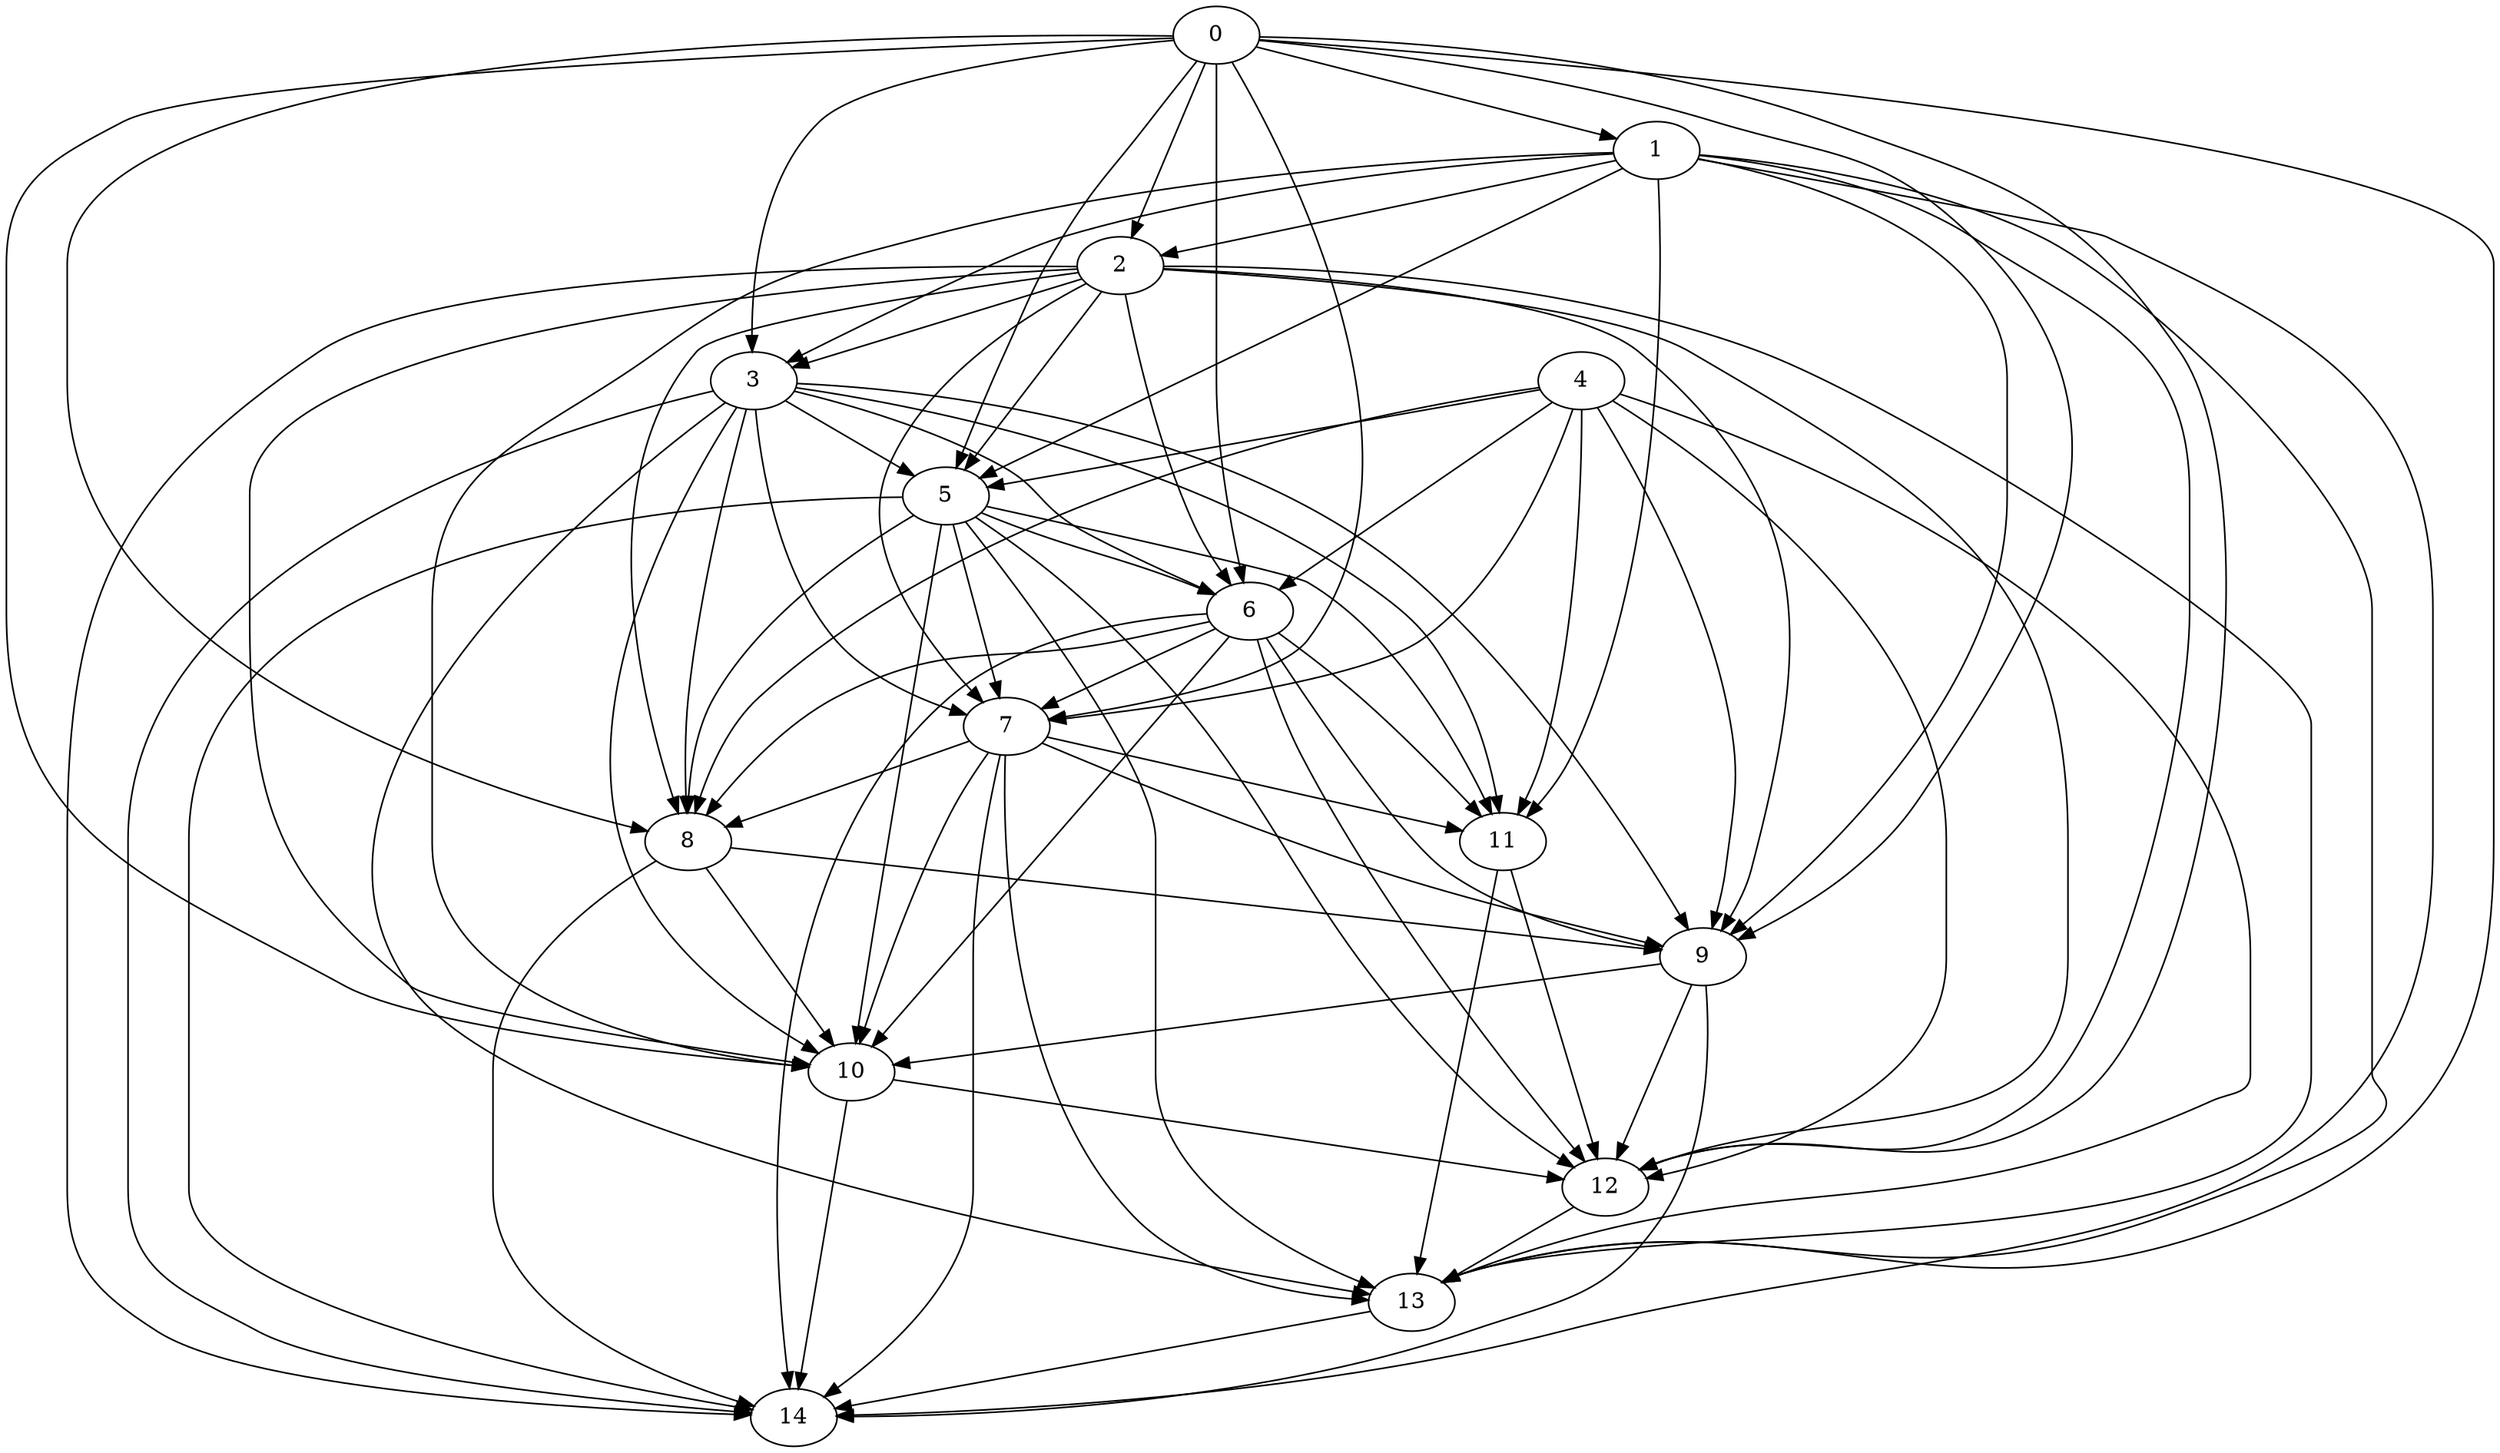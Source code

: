 digraph "OutTree-Balanced-MaxBf-3_Nodes_11_CCR_0.1_WeightType_Random" {
	0	[Weight=20];
	1   [Weight=30];
    2  	[Weight=32];
    3  	[Weight=46];
    4  	[Weight=26];
    5  	[Weight=52];
    6  	[Weight=15];
    7  	[Weight=73];
    8  	[Weight=24];
    9  	[Weight=36];
    10 	[Weight=14];
    11 	[Weight=36];
    12 	[Weight=86];
    13 	[Weight=27];
    14 	[Weight=25];
	0 -> 1  [Weight=32];
	0 -> 2	[Weight=52];
	0 -> 3	[Weight=14];
	0 -> 5	[Weight=64];
	0 -> 6	[Weight=13];
	0 -> 7	[Weight=75];
	0 -> 8	[Weight=45];
	0 -> 9	[Weight=48];
	0 -> 10 [Weight=23];
	0 -> 12	[Weight=27];
	0 -> 13	[Weight=56];
	1 -> 2	[Weight=85];
	1 -> 3	[Weight=35];
	1 -> 5	[Weight=47];
	1 -> 9	[Weight=86];
	1 -> 10	[Weight=24];
	1 -> 11	[Weight=86];
	1 -> 12	[Weight=96];
	1 -> 13	[Weight=35];
	1 -> 14	[Weight=75];
	2 -> 3 	[Weight=24];
	2 -> 5 	[Weight=74];
	2 -> 6 	[Weight=64];
	2 -> 7 	[Weight=75];
	2 -> 8 	[Weight=24];
	2 -> 9 	[Weight=74];
	2 -> 10 [Weight=23];
	2 -> 12 [Weight=62];
	2 -> 13 [Weight=43];
	2 -> 14 [Weight=13];
	3 -> 5	[Weight=74];
	3 -> 6	[Weight=35];
	3 -> 7	[Weight=75];
	3 -> 8	[Weight=24];
	3 -> 9	[Weight=36];
	3 -> 10	[Weight=75];
	3 -> 11	[Weight=97];
	3 -> 13	[Weight=35];
	3 -> 14	[Weight=75];
	4 -> 5	[Weight=23];
	4 -> 6	[Weight=75];
	4 -> 7	[Weight=24];
	4 -> 8	[Weight=74];
	4 -> 9	[Weight=85];
	4 -> 11	[Weight=24];
	4 -> 12	[Weight=75];
	4 -> 13	[Weight=64];
	5 -> 6	[Weight=75];
	5 -> 7	[Weight=35];
	5 -> 8	[Weight=24];
	5 -> 10	[Weight=63];
	5 -> 11	[Weight=24];
	5 -> 12	[Weight=74];
	5 -> 13	[Weight=53];
	5 -> 14	[Weight=68];
	6 -> 7	[Weight=45];
	6 -> 8	[Weight=35];
	6 -> 9	[Weight=24];
	6 -> 10	[Weight=87];
	6 -> 11	[Weight=65];
	6 -> 12	[Weight=3];
	6 -> 14	[Weight=13];
	7 -> 8	[Weight=23];
	7 -> 9	[Weight=64];
	7 -> 10	[Weight=75];
	7 -> 11	[Weight=86];
	7 -> 13	[Weight=97];
	7 -> 14	[Weight=34];
	8 -> 9	[Weight=24];
	8 -> 10	[Weight=64];
	8 -> 14	[Weight=75];
	9 -> 10	[Weight=86];
	9 -> 12	[Weight=13];
	9 -> 14	[Weight=45];
	10 -> 12    [Weight=24];
	10 -> 14	[Weight=13];
	11 -> 12	[Weight=86];
	11 -> 13	[Weight=15];
	12 -> 13	[Weight=5];
	13 -> 14	[Weight=35];
}
